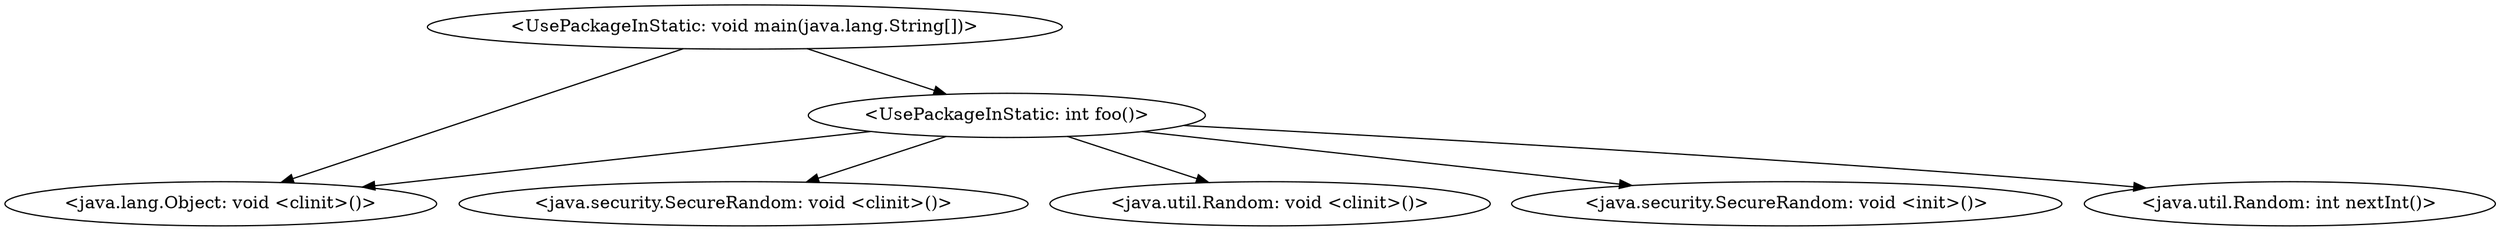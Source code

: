 digraph "call-graph" {
    "<UsePackageInStatic: void main(java.lang.String[])>"
    "<java.lang.Object: void <clinit>()>"
    "<UsePackageInStatic: void main(java.lang.String[])>"->"<java.lang.Object: void <clinit>()>";
    "<UsePackageInStatic: int foo()>"
    "<UsePackageInStatic: void main(java.lang.String[])>"->"<UsePackageInStatic: int foo()>";
    "<java.security.SecureRandom: void <clinit>()>"
    "<UsePackageInStatic: int foo()>"->"<java.security.SecureRandom: void <clinit>()>";
    "<UsePackageInStatic: int foo()>"->"<java.lang.Object: void <clinit>()>";
    "<java.util.Random: void <clinit>()>"
    "<UsePackageInStatic: int foo()>"->"<java.util.Random: void <clinit>()>";
    "<java.security.SecureRandom: void <init>()>"
    "<UsePackageInStatic: int foo()>"->"<java.security.SecureRandom: void <init>()>";
    "<java.util.Random: int nextInt()>"
    "<UsePackageInStatic: int foo()>"->"<java.util.Random: int nextInt()>";
}
